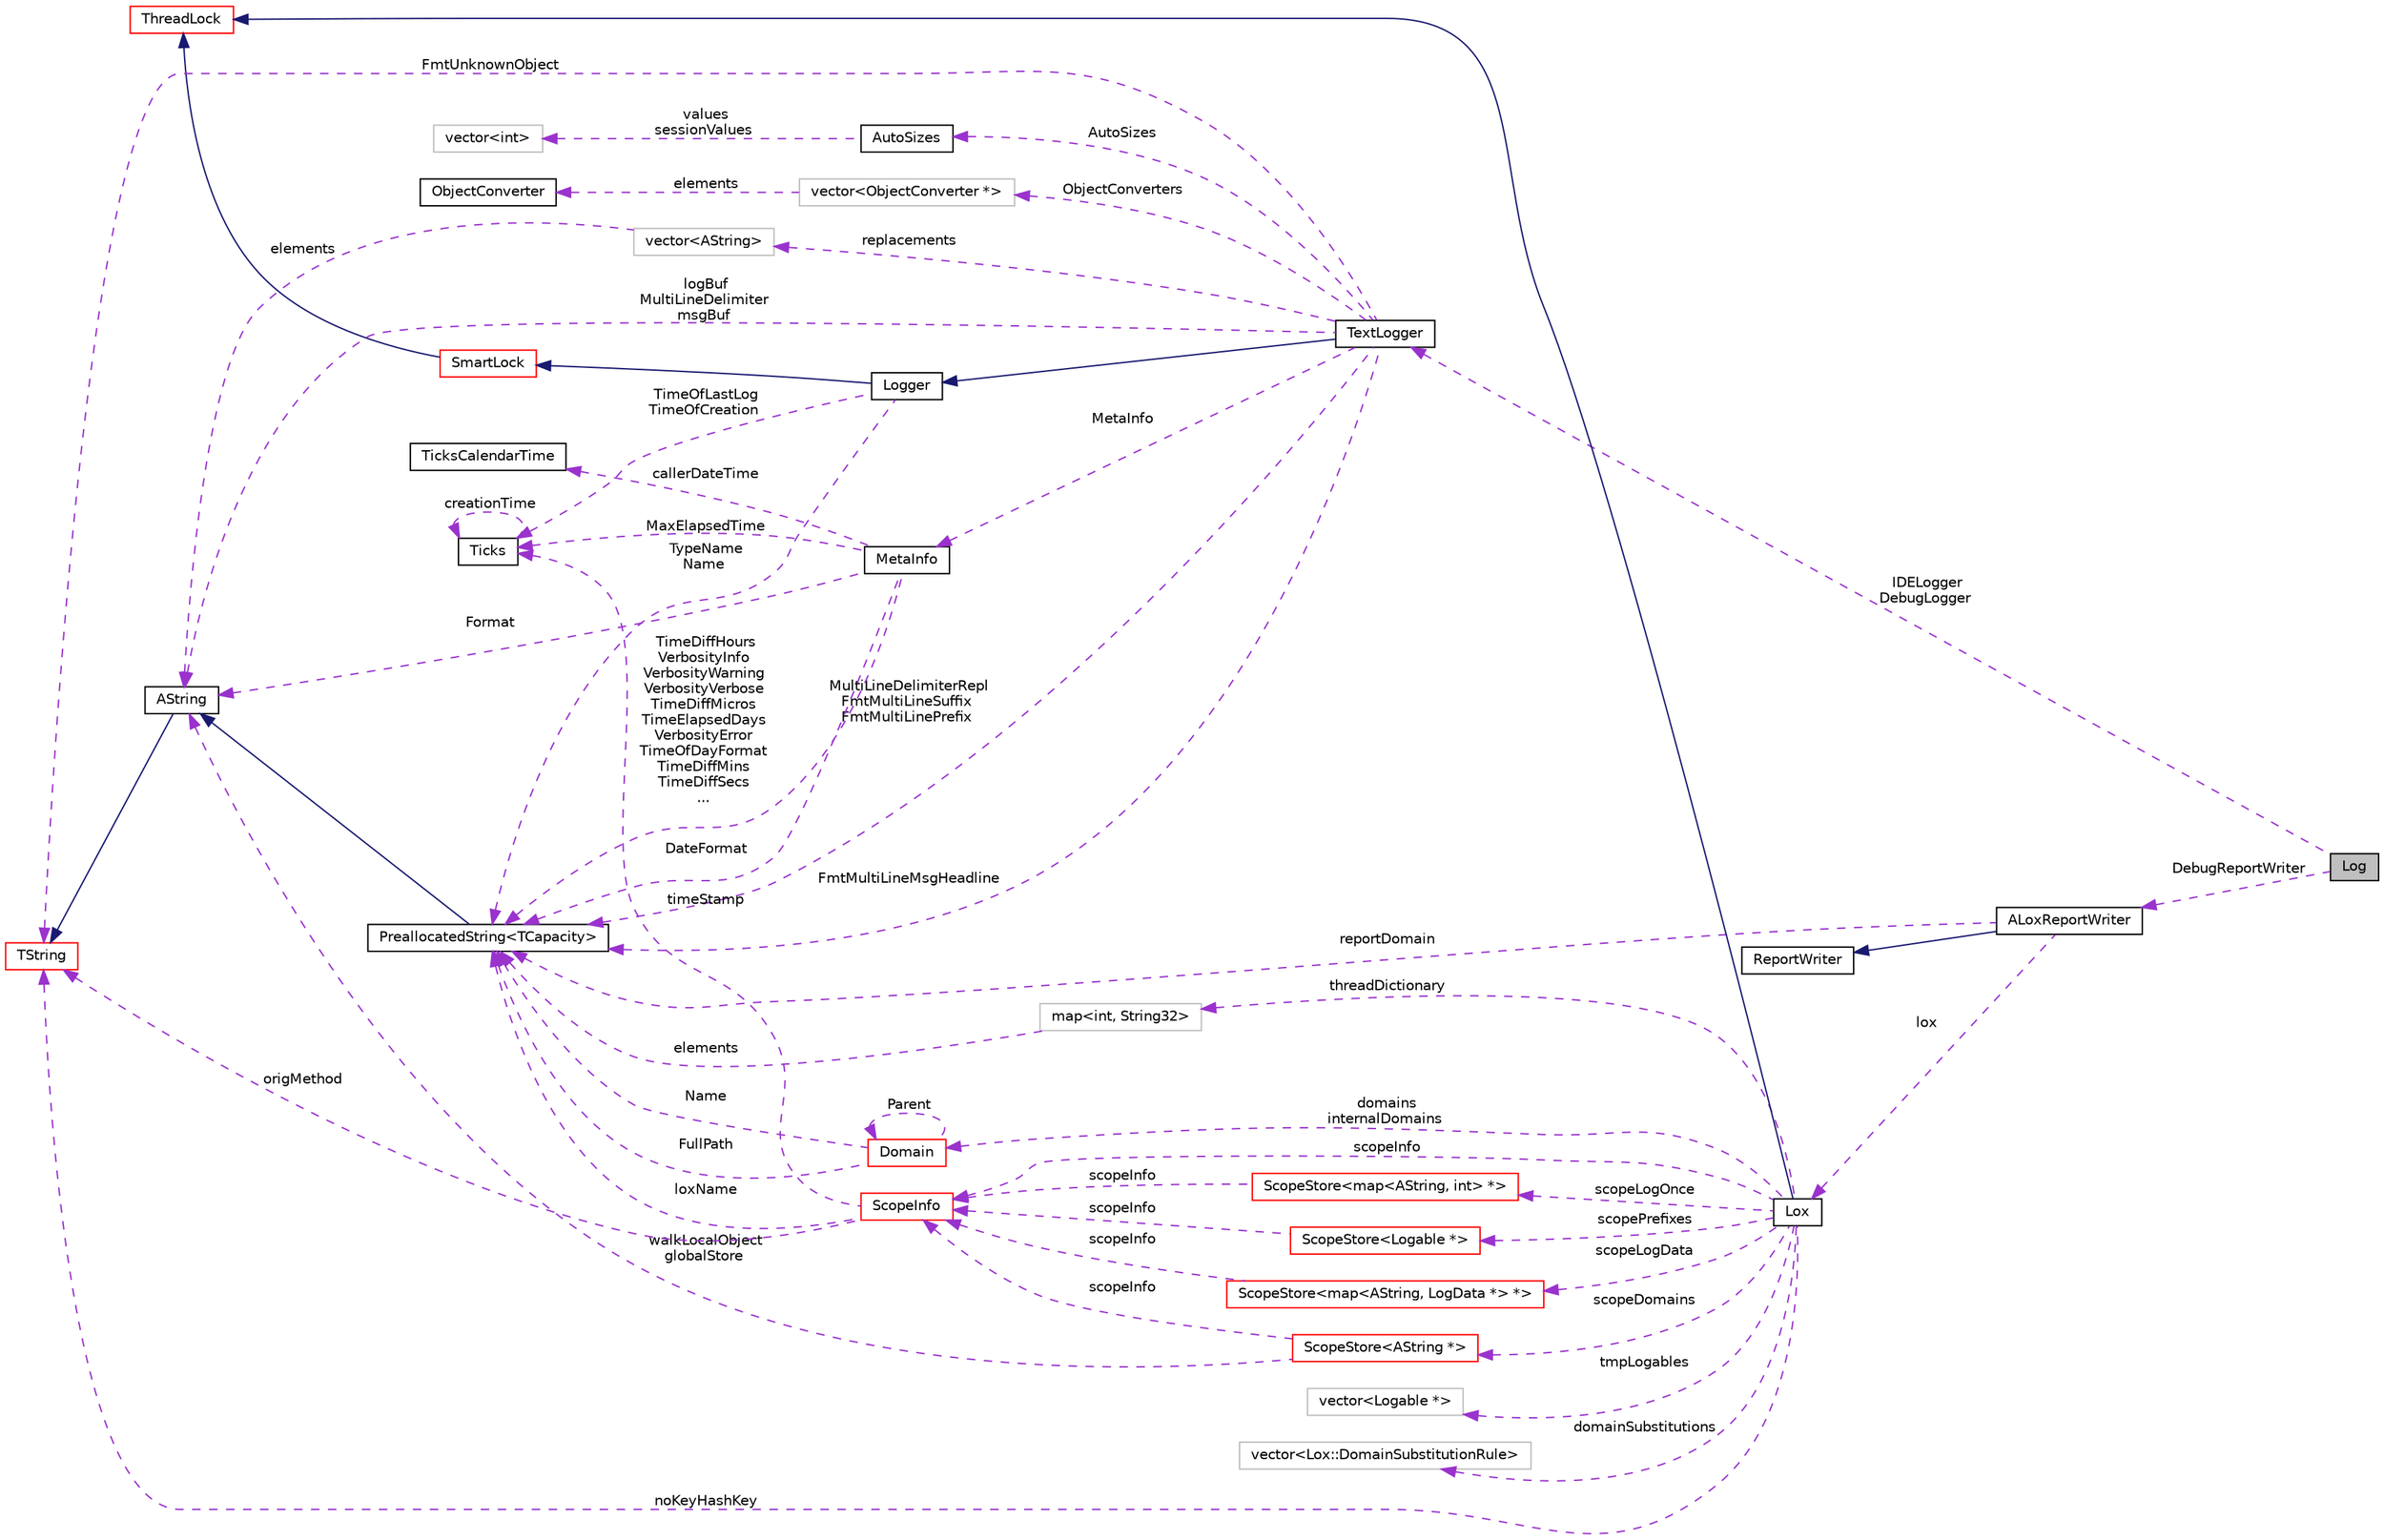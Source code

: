 digraph "Log"
{
  edge [fontname="Helvetica",fontsize="10",labelfontname="Helvetica",labelfontsize="10"];
  node [fontname="Helvetica",fontsize="10",shape=record];
  rankdir="LR";
  Node1 [label="Log",height=0.2,width=0.4,color="black", fillcolor="grey75", style="filled", fontcolor="black"];
  Node11 [label="vector\<int\>",height=0.2,width=0.4,color="grey75", fillcolor="white", style="filled"];
  Node12 [label="vector\<AString\>",height=0.2,width=0.4,color="grey75", fillcolor="white", style="filled"];
  Node17 [label="vector\<ObjectConverter *\>",height=0.2,width=0.4,color="grey75", fillcolor="white", style="filled"];
  Node23 [label="ScopeStore\<map\<AString, LogData *\> *\>",height=0.2,width=0.4,color="red", fillcolor="white", style="filled",URL="$classaworx_1_1lox_1_1core_1_1ScopeStore.html"];
  Node24 [label="vector\<Logable *\>",height=0.2,width=0.4,color="grey75", fillcolor="white", style="filled"];
  Node25 [label="ScopeStore\<AString *\>",height=0.2,width=0.4,color="red", fillcolor="white", style="filled",URL="$classaworx_1_1lox_1_1core_1_1ScopeStore.html"];
  Node26 [label="map\<int, String32\>",height=0.2,width=0.4,color="grey75", fillcolor="white", style="filled"];
  Node27 [label="vector\<Lox::DomainSubstitutionRule\>",height=0.2,width=0.4,color="grey75", fillcolor="white", style="filled"];
  Node28 [label="ScopeStore\<map\<AString, int\> *\>",height=0.2,width=0.4,color="red", fillcolor="white", style="filled",URL="$classaworx_1_1lox_1_1core_1_1ScopeStore.html"];
  Node29 [label="ScopeStore\<Logable *\>",height=0.2,width=0.4,color="red", fillcolor="white", style="filled",URL="$classaworx_1_1lox_1_1core_1_1ScopeStore.html"];
  Node7 [label="PreallocatedString\<TCapacity\>",height=0.2,width=0.4,color="black", fillcolor="white", style="filled",URL="$classaworx_1_1lib_1_1strings_1_1PreallocatedString.html"];
  Node2 -> Node1 [dir="back",color="darkorchid3",fontsize="10",style="dashed",label=" IDELogger\nDebugLogger" ,fontname="Helvetica"];
  Node3 -> Node2 [dir="back",color="midnightblue",fontsize="10",style="solid",fontname="Helvetica"];
  Node4 -> Node3 [dir="back",color="midnightblue",fontsize="10",style="solid",fontname="Helvetica"];
  Node5 -> Node4 [dir="back",color="midnightblue",fontsize="10",style="solid",fontname="Helvetica"];
  Node5 -> Node21 [dir="back",color="midnightblue",fontsize="10",style="solid",fontname="Helvetica"];
  Node6 -> Node3 [dir="back",color="darkorchid3",fontsize="10",style="dashed",label=" TimeOfLastLog\nTimeOfCreation" ,fontname="Helvetica"];
  Node6 -> Node6 [dir="back",color="darkorchid3",fontsize="10",style="dashed",label=" creationTime" ,fontname="Helvetica"];
  Node6 -> Node15 [dir="back",color="darkorchid3",fontsize="10",style="dashed",label=" MaxElapsedTime" ,fontname="Helvetica"];
  Node6 -> Node22 [dir="back",color="darkorchid3",fontsize="10",style="dashed",label=" timeStamp" ,fontname="Helvetica"];
  Node7 -> Node2 [dir="back",color="darkorchid3",fontsize="10",style="dashed",label=" MultiLineDelimiterRepl\nFmtMultiLineSuffix\nFmtMultiLinePrefix" ,fontname="Helvetica"];
  Node7 -> Node2 [dir="back",color="darkorchid3",fontsize="10",style="dashed",label=" FmtMultiLineMsgHeadline" ,fontname="Helvetica"];
  Node7 -> Node3 [dir="back",color="darkorchid3",fontsize="10",style="dashed",label=" TypeName\nName" ,fontname="Helvetica"];
  Node7 -> Node15 [dir="back",color="darkorchid3",fontsize="10",style="dashed",label=" TimeDiffHours\nVerbosityInfo\nVerbosityWarning\nVerbosityVerbose\nTimeDiffMicros\nTimeElapsedDays\nVerbosityError\nTimeOfDayFormat\nTimeDiffMins\nTimeDiffSecs\n..." ,fontname="Helvetica"];
  Node7 -> Node15 [dir="back",color="darkorchid3",fontsize="10",style="dashed",label=" DateFormat" ,fontname="Helvetica"];
  Node7 -> Node19 [dir="back",color="darkorchid3",fontsize="10",style="dashed",label=" reportDomain" ,fontname="Helvetica"];
  Node7 -> Node22 [dir="back",color="darkorchid3",fontsize="10",style="dashed",label=" loxName" ,fontname="Helvetica"];
  Node7 -> Node26 [dir="back",color="darkorchid3",fontsize="10",style="dashed",label=" elements" ,fontname="Helvetica"];
  Node7 -> Node30 [dir="back",color="darkorchid3",fontsize="10",style="dashed",label=" FullPath" ,fontname="Helvetica"];
  Node7 -> Node30 [dir="back",color="darkorchid3",fontsize="10",style="dashed",label=" Name" ,fontname="Helvetica"];
  Node8 -> Node2 [dir="back",color="darkorchid3",fontsize="10",style="dashed",label=" logBuf\nMultiLineDelimiter\nmsgBuf" ,fontname="Helvetica"];
  Node8 -> Node7 [dir="back",color="midnightblue",fontsize="10",style="solid",fontname="Helvetica"];
  Node8 -> Node12 [dir="back",color="darkorchid3",fontsize="10",style="dashed",label=" elements" ,fontname="Helvetica"];
  Node8 -> Node15 [dir="back",color="darkorchid3",fontsize="10",style="dashed",label=" Format" ,fontname="Helvetica"];
  Node8 -> Node25 [dir="back",color="darkorchid3",fontsize="10",style="dashed",label=" walkLocalObject\nglobalStore" ,fontname="Helvetica"];
  Node9 -> Node2 [dir="back",color="darkorchid3",fontsize="10",style="dashed",label=" FmtUnknownObject" ,fontname="Helvetica"];
  Node9 -> Node8 [dir="back",color="midnightblue",fontsize="10",style="solid",fontname="Helvetica"];
  Node9 -> Node21 [dir="back",color="darkorchid3",fontsize="10",style="dashed",label=" noKeyHashKey" ,fontname="Helvetica"];
  Node9 -> Node22 [dir="back",color="darkorchid3",fontsize="10",style="dashed",label=" origMethod" ,fontname="Helvetica"];
  Node10 -> Node2 [dir="back",color="darkorchid3",fontsize="10",style="dashed",label=" AutoSizes" ,fontname="Helvetica"];
  Node11 -> Node10 [dir="back",color="darkorchid3",fontsize="10",style="dashed",label=" values\nsessionValues" ,fontname="Helvetica"];
  Node12 -> Node2 [dir="back",color="darkorchid3",fontsize="10",style="dashed",label=" replacements" ,fontname="Helvetica"];
  Node15 -> Node2 [dir="back",color="darkorchid3",fontsize="10",style="dashed",label=" MetaInfo" ,fontname="Helvetica"];
  Node16 -> Node15 [dir="back",color="darkorchid3",fontsize="10",style="dashed",label=" callerDateTime" ,fontname="Helvetica"];
  Node17 -> Node2 [dir="back",color="darkorchid3",fontsize="10",style="dashed",label=" ObjectConverters" ,fontname="Helvetica"];
  Node18 -> Node17 [dir="back",color="darkorchid3",fontsize="10",style="dashed",label=" elements" ,fontname="Helvetica"];
  Node19 -> Node1 [dir="back",color="darkorchid3",fontsize="10",style="dashed",label=" DebugReportWriter" ,fontname="Helvetica"];
  Node20 -> Node19 [dir="back",color="midnightblue",fontsize="10",style="solid",fontname="Helvetica"];
  Node21 -> Node19 [dir="back",color="darkorchid3",fontsize="10",style="dashed",label=" lox" ,fontname="Helvetica"];
  Node22 -> Node21 [dir="back",color="darkorchid3",fontsize="10",style="dashed",label=" scopeInfo" ,fontname="Helvetica"];
  Node22 -> Node23 [dir="back",color="darkorchid3",fontsize="10",style="dashed",label=" scopeInfo" ,fontname="Helvetica"];
  Node22 -> Node25 [dir="back",color="darkorchid3",fontsize="10",style="dashed",label=" scopeInfo" ,fontname="Helvetica"];
  Node22 -> Node28 [dir="back",color="darkorchid3",fontsize="10",style="dashed",label=" scopeInfo" ,fontname="Helvetica"];
  Node22 -> Node29 [dir="back",color="darkorchid3",fontsize="10",style="dashed",label=" scopeInfo" ,fontname="Helvetica"];
  Node23 -> Node21 [dir="back",color="darkorchid3",fontsize="10",style="dashed",label=" scopeLogData" ,fontname="Helvetica"];
  Node24 -> Node21 [dir="back",color="darkorchid3",fontsize="10",style="dashed",label=" tmpLogables" ,fontname="Helvetica"];
  Node25 -> Node21 [dir="back",color="darkorchid3",fontsize="10",style="dashed",label=" scopeDomains" ,fontname="Helvetica"];
  Node26 -> Node21 [dir="back",color="darkorchid3",fontsize="10",style="dashed",label=" threadDictionary" ,fontname="Helvetica"];
  Node27 -> Node21 [dir="back",color="darkorchid3",fontsize="10",style="dashed",label=" domainSubstitutions" ,fontname="Helvetica"];
  Node28 -> Node21 [dir="back",color="darkorchid3",fontsize="10",style="dashed",label=" scopeLogOnce" ,fontname="Helvetica"];
  Node29 -> Node21 [dir="back",color="darkorchid3",fontsize="10",style="dashed",label=" scopePrefixes" ,fontname="Helvetica"];
  Node30 -> Node21 [dir="back",color="darkorchid3",fontsize="10",style="dashed",label=" domains\ninternalDomains" ,fontname="Helvetica"];
  Node30 -> Node30 [dir="back",color="darkorchid3",fontsize="10",style="dashed",label=" Parent" ,fontname="Helvetica"];
  Node2 [label="TextLogger",height=0.2,width=0.4,color="black", fillcolor="white", style="filled",URL="$classaworx_1_1lox_1_1core_1_1textlogger_1_1TextLogger.html"];
  Node3 [label="Logger",height=0.2,width=0.4,color="black", fillcolor="white", style="filled",URL="$classaworx_1_1lox_1_1core_1_1Logger.html"];
  Node4 [label="SmartLock",height=0.2,width=0.4,color="red", fillcolor="white", style="filled",URL="$classaworx_1_1lib_1_1threads_1_1SmartLock.html"];
  Node5 [label="ThreadLock",height=0.2,width=0.4,color="red", fillcolor="white", style="filled",URL="$classaworx_1_1lib_1_1threads_1_1ThreadLock.html"];
  Node6 [label="Ticks",height=0.2,width=0.4,color="black", fillcolor="white", style="filled",URL="$classaworx_1_1lib_1_1time_1_1Ticks.html"];
  Node8 [label="AString",height=0.2,width=0.4,color="black", fillcolor="white", style="filled",URL="$classaworx_1_1lib_1_1strings_1_1AString.html"];
  Node9 [label="TString",height=0.2,width=0.4,color="red", fillcolor="white", style="filled",URL="$classaworx_1_1lib_1_1strings_1_1TString.html"];
  Node10 [label="AutoSizes",height=0.2,width=0.4,color="black", fillcolor="white", style="filled",URL="$classaworx_1_1lox_1_1core_1_1textlogger_1_1AutoSizes.html"];
  Node15 [label="MetaInfo",height=0.2,width=0.4,color="black", fillcolor="white", style="filled",URL="$classaworx_1_1lox_1_1core_1_1textlogger_1_1MetaInfo.html"];
  Node16 [label="TicksCalendarTime",height=0.2,width=0.4,color="black", fillcolor="white", style="filled",URL="$classaworx_1_1lib_1_1time_1_1TicksCalendarTime.html"];
  Node18 [label="ObjectConverter",height=0.2,width=0.4,color="black", fillcolor="white", style="filled",URL="$classaworx_1_1lox_1_1core_1_1textlogger_1_1ObjectConverter.html"];
  Node19 [label="ALoxReportWriter",height=0.2,width=0.4,color="black", fillcolor="white", style="filled",URL="$classaworx_1_1lox_1_1ALoxReportWriter.html"];
  Node20 [label="ReportWriter",height=0.2,width=0.4,color="black", fillcolor="white", style="filled",URL="$classaworx_1_1lib_1_1ReportWriter.html"];
  Node21 [label="Lox",height=0.2,width=0.4,color="black", fillcolor="white", style="filled",URL="$classaworx_1_1lox_1_1Lox.html"];
  Node22 [label="ScopeInfo",height=0.2,width=0.4,color="red", fillcolor="white", style="filled",URL="$classaworx_1_1lox_1_1core_1_1ScopeInfo.html"];
  Node30 [label="Domain",height=0.2,width=0.4,color="red", fillcolor="white", style="filled",URL="$classaworx_1_1lox_1_1core_1_1Domain.html"];
}


